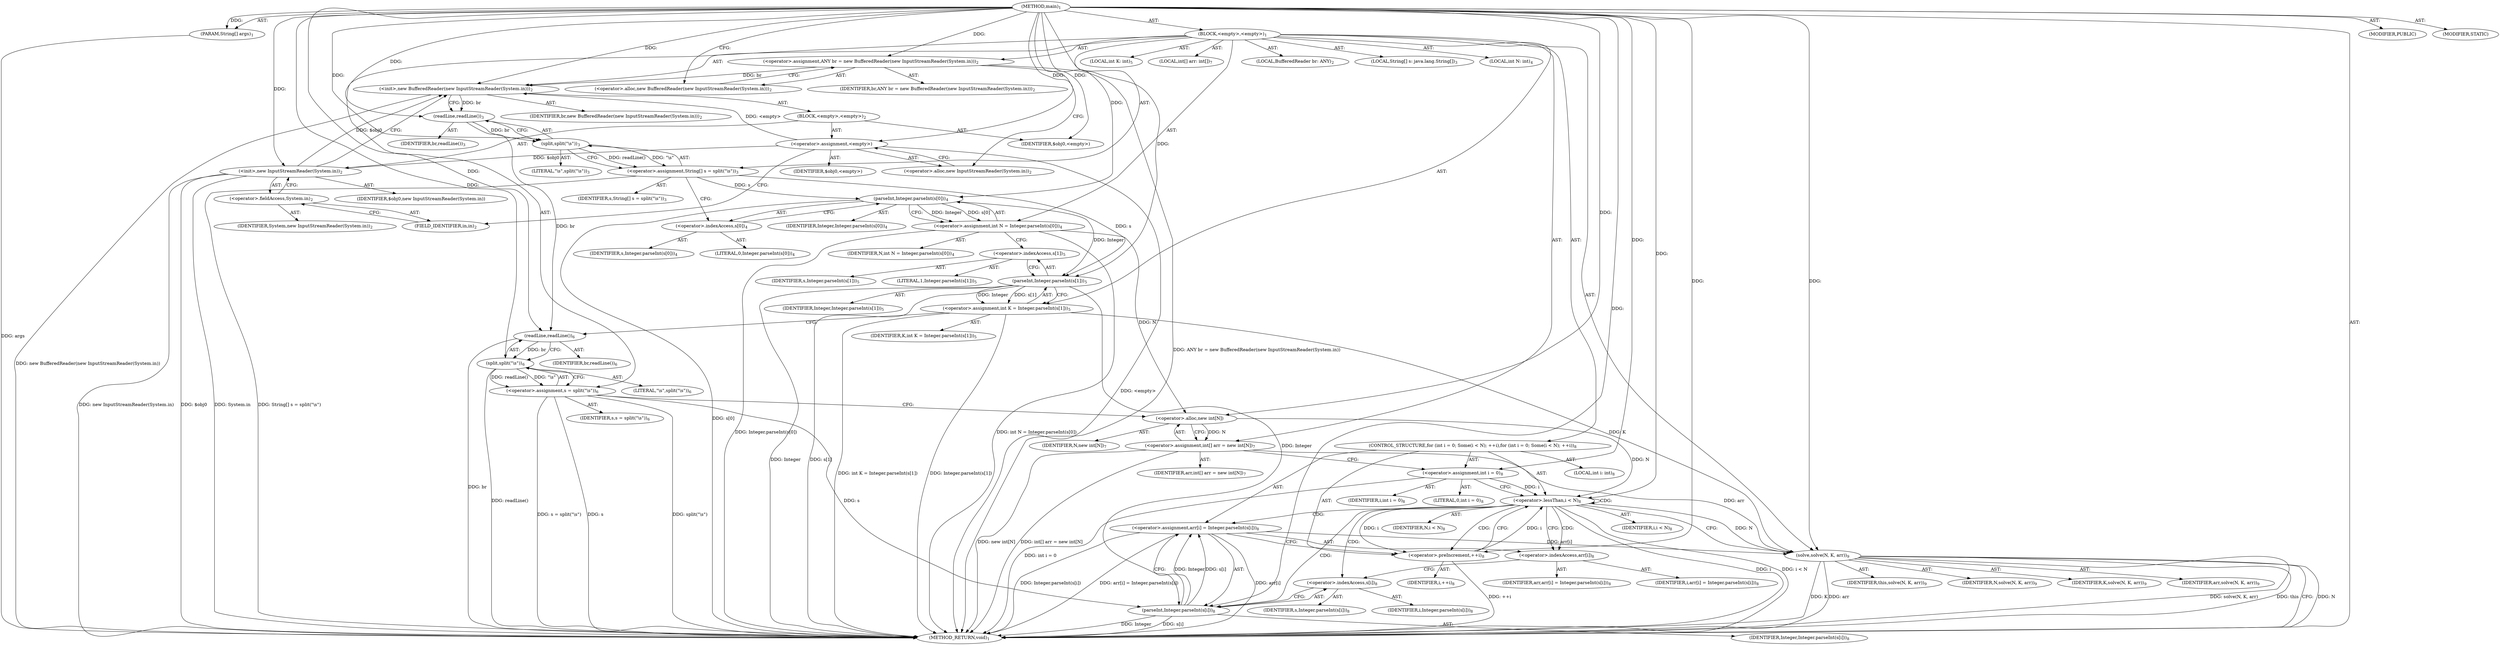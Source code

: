 digraph "main" {  
"19" [label = <(METHOD,main)<SUB>1</SUB>> ]
"20" [label = <(PARAM,String[] args)<SUB>1</SUB>> ]
"21" [label = <(BLOCK,&lt;empty&gt;,&lt;empty&gt;)<SUB>1</SUB>> ]
"4" [label = <(LOCAL,BufferedReader br: ANY)<SUB>2</SUB>> ]
"22" [label = <(&lt;operator&gt;.assignment,ANY br = new BufferedReader(new InputStreamReader(System.in)))<SUB>2</SUB>> ]
"23" [label = <(IDENTIFIER,br,ANY br = new BufferedReader(new InputStreamReader(System.in)))<SUB>2</SUB>> ]
"24" [label = <(&lt;operator&gt;.alloc,new BufferedReader(new InputStreamReader(System.in)))<SUB>2</SUB>> ]
"25" [label = <(&lt;init&gt;,new BufferedReader(new InputStreamReader(System.in)))<SUB>2</SUB>> ]
"3" [label = <(IDENTIFIER,br,new BufferedReader(new InputStreamReader(System.in)))<SUB>2</SUB>> ]
"26" [label = <(BLOCK,&lt;empty&gt;,&lt;empty&gt;)<SUB>2</SUB>> ]
"27" [label = <(&lt;operator&gt;.assignment,&lt;empty&gt;)> ]
"28" [label = <(IDENTIFIER,$obj0,&lt;empty&gt;)> ]
"29" [label = <(&lt;operator&gt;.alloc,new InputStreamReader(System.in))<SUB>2</SUB>> ]
"30" [label = <(&lt;init&gt;,new InputStreamReader(System.in))<SUB>2</SUB>> ]
"31" [label = <(IDENTIFIER,$obj0,new InputStreamReader(System.in))> ]
"32" [label = <(&lt;operator&gt;.fieldAccess,System.in)<SUB>2</SUB>> ]
"33" [label = <(IDENTIFIER,System,new InputStreamReader(System.in))<SUB>2</SUB>> ]
"34" [label = <(FIELD_IDENTIFIER,in,in)<SUB>2</SUB>> ]
"35" [label = <(IDENTIFIER,$obj0,&lt;empty&gt;)> ]
"36" [label = <(LOCAL,String[] s: java.lang.String[])<SUB>3</SUB>> ]
"37" [label = <(&lt;operator&gt;.assignment,String[] s = split(&quot;\\s&quot;))<SUB>3</SUB>> ]
"38" [label = <(IDENTIFIER,s,String[] s = split(&quot;\\s&quot;))<SUB>3</SUB>> ]
"39" [label = <(split,split(&quot;\\s&quot;))<SUB>3</SUB>> ]
"40" [label = <(readLine,readLine())<SUB>3</SUB>> ]
"41" [label = <(IDENTIFIER,br,readLine())<SUB>3</SUB>> ]
"42" [label = <(LITERAL,&quot;\\s&quot;,split(&quot;\\s&quot;))<SUB>3</SUB>> ]
"43" [label = <(LOCAL,int N: int)<SUB>4</SUB>> ]
"44" [label = <(&lt;operator&gt;.assignment,int N = Integer.parseInt(s[0]))<SUB>4</SUB>> ]
"45" [label = <(IDENTIFIER,N,int N = Integer.parseInt(s[0]))<SUB>4</SUB>> ]
"46" [label = <(parseInt,Integer.parseInt(s[0]))<SUB>4</SUB>> ]
"47" [label = <(IDENTIFIER,Integer,Integer.parseInt(s[0]))<SUB>4</SUB>> ]
"48" [label = <(&lt;operator&gt;.indexAccess,s[0])<SUB>4</SUB>> ]
"49" [label = <(IDENTIFIER,s,Integer.parseInt(s[0]))<SUB>4</SUB>> ]
"50" [label = <(LITERAL,0,Integer.parseInt(s[0]))<SUB>4</SUB>> ]
"51" [label = <(LOCAL,int K: int)<SUB>5</SUB>> ]
"52" [label = <(&lt;operator&gt;.assignment,int K = Integer.parseInt(s[1]))<SUB>5</SUB>> ]
"53" [label = <(IDENTIFIER,K,int K = Integer.parseInt(s[1]))<SUB>5</SUB>> ]
"54" [label = <(parseInt,Integer.parseInt(s[1]))<SUB>5</SUB>> ]
"55" [label = <(IDENTIFIER,Integer,Integer.parseInt(s[1]))<SUB>5</SUB>> ]
"56" [label = <(&lt;operator&gt;.indexAccess,s[1])<SUB>5</SUB>> ]
"57" [label = <(IDENTIFIER,s,Integer.parseInt(s[1]))<SUB>5</SUB>> ]
"58" [label = <(LITERAL,1,Integer.parseInt(s[1]))<SUB>5</SUB>> ]
"59" [label = <(&lt;operator&gt;.assignment,s = split(&quot;\\s&quot;))<SUB>6</SUB>> ]
"60" [label = <(IDENTIFIER,s,s = split(&quot;\\s&quot;))<SUB>6</SUB>> ]
"61" [label = <(split,split(&quot;\\s&quot;))<SUB>6</SUB>> ]
"62" [label = <(readLine,readLine())<SUB>6</SUB>> ]
"63" [label = <(IDENTIFIER,br,readLine())<SUB>6</SUB>> ]
"64" [label = <(LITERAL,&quot;\\s&quot;,split(&quot;\\s&quot;))<SUB>6</SUB>> ]
"65" [label = <(LOCAL,int[] arr: int[])<SUB>7</SUB>> ]
"66" [label = <(&lt;operator&gt;.assignment,int[] arr = new int[N])<SUB>7</SUB>> ]
"67" [label = <(IDENTIFIER,arr,int[] arr = new int[N])<SUB>7</SUB>> ]
"68" [label = <(&lt;operator&gt;.alloc,new int[N])> ]
"69" [label = <(IDENTIFIER,N,new int[N])<SUB>7</SUB>> ]
"70" [label = <(CONTROL_STRUCTURE,for (int i = 0; Some(i &lt; N); ++i),for (int i = 0; Some(i &lt; N); ++i))<SUB>8</SUB>> ]
"71" [label = <(LOCAL,int i: int)<SUB>8</SUB>> ]
"72" [label = <(&lt;operator&gt;.assignment,int i = 0)<SUB>8</SUB>> ]
"73" [label = <(IDENTIFIER,i,int i = 0)<SUB>8</SUB>> ]
"74" [label = <(LITERAL,0,int i = 0)<SUB>8</SUB>> ]
"75" [label = <(&lt;operator&gt;.lessThan,i &lt; N)<SUB>8</SUB>> ]
"76" [label = <(IDENTIFIER,i,i &lt; N)<SUB>8</SUB>> ]
"77" [label = <(IDENTIFIER,N,i &lt; N)<SUB>8</SUB>> ]
"78" [label = <(&lt;operator&gt;.preIncrement,++i)<SUB>8</SUB>> ]
"79" [label = <(IDENTIFIER,i,++i)<SUB>8</SUB>> ]
"80" [label = <(&lt;operator&gt;.assignment,arr[i] = Integer.parseInt(s[i]))<SUB>8</SUB>> ]
"81" [label = <(&lt;operator&gt;.indexAccess,arr[i])<SUB>8</SUB>> ]
"82" [label = <(IDENTIFIER,arr,arr[i] = Integer.parseInt(s[i]))<SUB>8</SUB>> ]
"83" [label = <(IDENTIFIER,i,arr[i] = Integer.parseInt(s[i]))<SUB>8</SUB>> ]
"84" [label = <(parseInt,Integer.parseInt(s[i]))<SUB>8</SUB>> ]
"85" [label = <(IDENTIFIER,Integer,Integer.parseInt(s[i]))<SUB>8</SUB>> ]
"86" [label = <(&lt;operator&gt;.indexAccess,s[i])<SUB>8</SUB>> ]
"87" [label = <(IDENTIFIER,s,Integer.parseInt(s[i]))<SUB>8</SUB>> ]
"88" [label = <(IDENTIFIER,i,Integer.parseInt(s[i]))<SUB>8</SUB>> ]
"89" [label = <(solve,solve(N, K, arr))<SUB>9</SUB>> ]
"90" [label = <(IDENTIFIER,this,solve(N, K, arr))<SUB>9</SUB>> ]
"91" [label = <(IDENTIFIER,N,solve(N, K, arr))<SUB>9</SUB>> ]
"92" [label = <(IDENTIFIER,K,solve(N, K, arr))<SUB>9</SUB>> ]
"93" [label = <(IDENTIFIER,arr,solve(N, K, arr))<SUB>9</SUB>> ]
"94" [label = <(MODIFIER,PUBLIC)> ]
"95" [label = <(MODIFIER,STATIC)> ]
"96" [label = <(METHOD_RETURN,void)<SUB>1</SUB>> ]
  "19" -> "20"  [ label = "AST: "] 
  "19" -> "21"  [ label = "AST: "] 
  "19" -> "94"  [ label = "AST: "] 
  "19" -> "95"  [ label = "AST: "] 
  "19" -> "96"  [ label = "AST: "] 
  "21" -> "4"  [ label = "AST: "] 
  "21" -> "22"  [ label = "AST: "] 
  "21" -> "25"  [ label = "AST: "] 
  "21" -> "36"  [ label = "AST: "] 
  "21" -> "37"  [ label = "AST: "] 
  "21" -> "43"  [ label = "AST: "] 
  "21" -> "44"  [ label = "AST: "] 
  "21" -> "51"  [ label = "AST: "] 
  "21" -> "52"  [ label = "AST: "] 
  "21" -> "59"  [ label = "AST: "] 
  "21" -> "65"  [ label = "AST: "] 
  "21" -> "66"  [ label = "AST: "] 
  "21" -> "70"  [ label = "AST: "] 
  "21" -> "89"  [ label = "AST: "] 
  "22" -> "23"  [ label = "AST: "] 
  "22" -> "24"  [ label = "AST: "] 
  "25" -> "3"  [ label = "AST: "] 
  "25" -> "26"  [ label = "AST: "] 
  "26" -> "27"  [ label = "AST: "] 
  "26" -> "30"  [ label = "AST: "] 
  "26" -> "35"  [ label = "AST: "] 
  "27" -> "28"  [ label = "AST: "] 
  "27" -> "29"  [ label = "AST: "] 
  "30" -> "31"  [ label = "AST: "] 
  "30" -> "32"  [ label = "AST: "] 
  "32" -> "33"  [ label = "AST: "] 
  "32" -> "34"  [ label = "AST: "] 
  "37" -> "38"  [ label = "AST: "] 
  "37" -> "39"  [ label = "AST: "] 
  "39" -> "40"  [ label = "AST: "] 
  "39" -> "42"  [ label = "AST: "] 
  "40" -> "41"  [ label = "AST: "] 
  "44" -> "45"  [ label = "AST: "] 
  "44" -> "46"  [ label = "AST: "] 
  "46" -> "47"  [ label = "AST: "] 
  "46" -> "48"  [ label = "AST: "] 
  "48" -> "49"  [ label = "AST: "] 
  "48" -> "50"  [ label = "AST: "] 
  "52" -> "53"  [ label = "AST: "] 
  "52" -> "54"  [ label = "AST: "] 
  "54" -> "55"  [ label = "AST: "] 
  "54" -> "56"  [ label = "AST: "] 
  "56" -> "57"  [ label = "AST: "] 
  "56" -> "58"  [ label = "AST: "] 
  "59" -> "60"  [ label = "AST: "] 
  "59" -> "61"  [ label = "AST: "] 
  "61" -> "62"  [ label = "AST: "] 
  "61" -> "64"  [ label = "AST: "] 
  "62" -> "63"  [ label = "AST: "] 
  "66" -> "67"  [ label = "AST: "] 
  "66" -> "68"  [ label = "AST: "] 
  "68" -> "69"  [ label = "AST: "] 
  "70" -> "71"  [ label = "AST: "] 
  "70" -> "72"  [ label = "AST: "] 
  "70" -> "75"  [ label = "AST: "] 
  "70" -> "78"  [ label = "AST: "] 
  "70" -> "80"  [ label = "AST: "] 
  "72" -> "73"  [ label = "AST: "] 
  "72" -> "74"  [ label = "AST: "] 
  "75" -> "76"  [ label = "AST: "] 
  "75" -> "77"  [ label = "AST: "] 
  "78" -> "79"  [ label = "AST: "] 
  "80" -> "81"  [ label = "AST: "] 
  "80" -> "84"  [ label = "AST: "] 
  "81" -> "82"  [ label = "AST: "] 
  "81" -> "83"  [ label = "AST: "] 
  "84" -> "85"  [ label = "AST: "] 
  "84" -> "86"  [ label = "AST: "] 
  "86" -> "87"  [ label = "AST: "] 
  "86" -> "88"  [ label = "AST: "] 
  "89" -> "90"  [ label = "AST: "] 
  "89" -> "91"  [ label = "AST: "] 
  "89" -> "92"  [ label = "AST: "] 
  "89" -> "93"  [ label = "AST: "] 
  "22" -> "29"  [ label = "CFG: "] 
  "25" -> "40"  [ label = "CFG: "] 
  "37" -> "48"  [ label = "CFG: "] 
  "44" -> "56"  [ label = "CFG: "] 
  "52" -> "62"  [ label = "CFG: "] 
  "59" -> "68"  [ label = "CFG: "] 
  "66" -> "72"  [ label = "CFG: "] 
  "89" -> "96"  [ label = "CFG: "] 
  "24" -> "22"  [ label = "CFG: "] 
  "39" -> "37"  [ label = "CFG: "] 
  "46" -> "44"  [ label = "CFG: "] 
  "54" -> "52"  [ label = "CFG: "] 
  "61" -> "59"  [ label = "CFG: "] 
  "68" -> "66"  [ label = "CFG: "] 
  "72" -> "75"  [ label = "CFG: "] 
  "75" -> "81"  [ label = "CFG: "] 
  "75" -> "89"  [ label = "CFG: "] 
  "78" -> "75"  [ label = "CFG: "] 
  "80" -> "78"  [ label = "CFG: "] 
  "27" -> "34"  [ label = "CFG: "] 
  "30" -> "25"  [ label = "CFG: "] 
  "40" -> "39"  [ label = "CFG: "] 
  "48" -> "46"  [ label = "CFG: "] 
  "56" -> "54"  [ label = "CFG: "] 
  "62" -> "61"  [ label = "CFG: "] 
  "81" -> "86"  [ label = "CFG: "] 
  "84" -> "80"  [ label = "CFG: "] 
  "29" -> "27"  [ label = "CFG: "] 
  "32" -> "30"  [ label = "CFG: "] 
  "86" -> "84"  [ label = "CFG: "] 
  "34" -> "32"  [ label = "CFG: "] 
  "19" -> "24"  [ label = "CFG: "] 
  "20" -> "96"  [ label = "DDG: args"] 
  "22" -> "96"  [ label = "DDG: ANY br = new BufferedReader(new InputStreamReader(System.in))"] 
  "27" -> "96"  [ label = "DDG: &lt;empty&gt;"] 
  "30" -> "96"  [ label = "DDG: $obj0"] 
  "30" -> "96"  [ label = "DDG: System.in"] 
  "30" -> "96"  [ label = "DDG: new InputStreamReader(System.in)"] 
  "25" -> "96"  [ label = "DDG: new BufferedReader(new InputStreamReader(System.in))"] 
  "37" -> "96"  [ label = "DDG: String[] s = split(&quot;\\s&quot;)"] 
  "46" -> "96"  [ label = "DDG: s[0]"] 
  "44" -> "96"  [ label = "DDG: Integer.parseInt(s[0])"] 
  "44" -> "96"  [ label = "DDG: int N = Integer.parseInt(s[0])"] 
  "54" -> "96"  [ label = "DDG: Integer"] 
  "54" -> "96"  [ label = "DDG: s[1]"] 
  "52" -> "96"  [ label = "DDG: Integer.parseInt(s[1])"] 
  "52" -> "96"  [ label = "DDG: int K = Integer.parseInt(s[1])"] 
  "59" -> "96"  [ label = "DDG: s"] 
  "62" -> "96"  [ label = "DDG: br"] 
  "61" -> "96"  [ label = "DDG: readLine()"] 
  "59" -> "96"  [ label = "DDG: split(&quot;\\s&quot;)"] 
  "59" -> "96"  [ label = "DDG: s = split(&quot;\\s&quot;)"] 
  "66" -> "96"  [ label = "DDG: new int[N]"] 
  "66" -> "96"  [ label = "DDG: int[] arr = new int[N]"] 
  "72" -> "96"  [ label = "DDG: int i = 0"] 
  "75" -> "96"  [ label = "DDG: i"] 
  "75" -> "96"  [ label = "DDG: i &lt; N"] 
  "89" -> "96"  [ label = "DDG: N"] 
  "89" -> "96"  [ label = "DDG: K"] 
  "89" -> "96"  [ label = "DDG: arr"] 
  "89" -> "96"  [ label = "DDG: solve(N, K, arr)"] 
  "80" -> "96"  [ label = "DDG: arr[i]"] 
  "84" -> "96"  [ label = "DDG: Integer"] 
  "84" -> "96"  [ label = "DDG: s[i]"] 
  "80" -> "96"  [ label = "DDG: Integer.parseInt(s[i])"] 
  "80" -> "96"  [ label = "DDG: arr[i] = Integer.parseInt(s[i])"] 
  "78" -> "96"  [ label = "DDG: ++i"] 
  "89" -> "96"  [ label = "DDG: this"] 
  "19" -> "20"  [ label = "DDG: "] 
  "19" -> "22"  [ label = "DDG: "] 
  "39" -> "37"  [ label = "DDG: readLine()"] 
  "39" -> "37"  [ label = "DDG: &quot;\\s&quot;"] 
  "46" -> "44"  [ label = "DDG: Integer"] 
  "46" -> "44"  [ label = "DDG: s[0]"] 
  "54" -> "52"  [ label = "DDG: Integer"] 
  "54" -> "52"  [ label = "DDG: s[1]"] 
  "61" -> "59"  [ label = "DDG: readLine()"] 
  "61" -> "59"  [ label = "DDG: &quot;\\s&quot;"] 
  "68" -> "66"  [ label = "DDG: N"] 
  "22" -> "25"  [ label = "DDG: br"] 
  "19" -> "25"  [ label = "DDG: "] 
  "27" -> "25"  [ label = "DDG: &lt;empty&gt;"] 
  "30" -> "25"  [ label = "DDG: $obj0"] 
  "19" -> "72"  [ label = "DDG: "] 
  "84" -> "80"  [ label = "DDG: Integer"] 
  "84" -> "80"  [ label = "DDG: s[i]"] 
  "19" -> "89"  [ label = "DDG: "] 
  "75" -> "89"  [ label = "DDG: N"] 
  "52" -> "89"  [ label = "DDG: K"] 
  "66" -> "89"  [ label = "DDG: arr"] 
  "80" -> "89"  [ label = "DDG: arr[i]"] 
  "19" -> "27"  [ label = "DDG: "] 
  "19" -> "35"  [ label = "DDG: "] 
  "40" -> "39"  [ label = "DDG: br"] 
  "19" -> "39"  [ label = "DDG: "] 
  "19" -> "46"  [ label = "DDG: "] 
  "37" -> "46"  [ label = "DDG: s"] 
  "46" -> "54"  [ label = "DDG: Integer"] 
  "19" -> "54"  [ label = "DDG: "] 
  "37" -> "54"  [ label = "DDG: s"] 
  "62" -> "61"  [ label = "DDG: br"] 
  "19" -> "61"  [ label = "DDG: "] 
  "44" -> "68"  [ label = "DDG: N"] 
  "19" -> "68"  [ label = "DDG: "] 
  "72" -> "75"  [ label = "DDG: i"] 
  "78" -> "75"  [ label = "DDG: i"] 
  "19" -> "75"  [ label = "DDG: "] 
  "68" -> "75"  [ label = "DDG: N"] 
  "75" -> "78"  [ label = "DDG: i"] 
  "19" -> "78"  [ label = "DDG: "] 
  "27" -> "30"  [ label = "DDG: $obj0"] 
  "19" -> "30"  [ label = "DDG: "] 
  "25" -> "40"  [ label = "DDG: br"] 
  "19" -> "40"  [ label = "DDG: "] 
  "40" -> "62"  [ label = "DDG: br"] 
  "19" -> "62"  [ label = "DDG: "] 
  "54" -> "84"  [ label = "DDG: Integer"] 
  "19" -> "84"  [ label = "DDG: "] 
  "59" -> "84"  [ label = "DDG: s"] 
  "75" -> "80"  [ label = "CDG: "] 
  "75" -> "75"  [ label = "CDG: "] 
  "75" -> "81"  [ label = "CDG: "] 
  "75" -> "84"  [ label = "CDG: "] 
  "75" -> "78"  [ label = "CDG: "] 
  "75" -> "86"  [ label = "CDG: "] 
}
